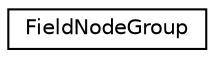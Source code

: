 digraph "Graphical Class Hierarchy"
{
  edge [fontname="Helvetica",fontsize="10",labelfontname="Helvetica",labelfontsize="10"];
  node [fontname="Helvetica",fontsize="10",shape=record];
  rankdir="LR";
  Node0 [label="FieldNodeGroup",height=0.2,width=0.4,color="black", fillcolor="white", style="filled",URL="$class_field_node_group.html"];
}
